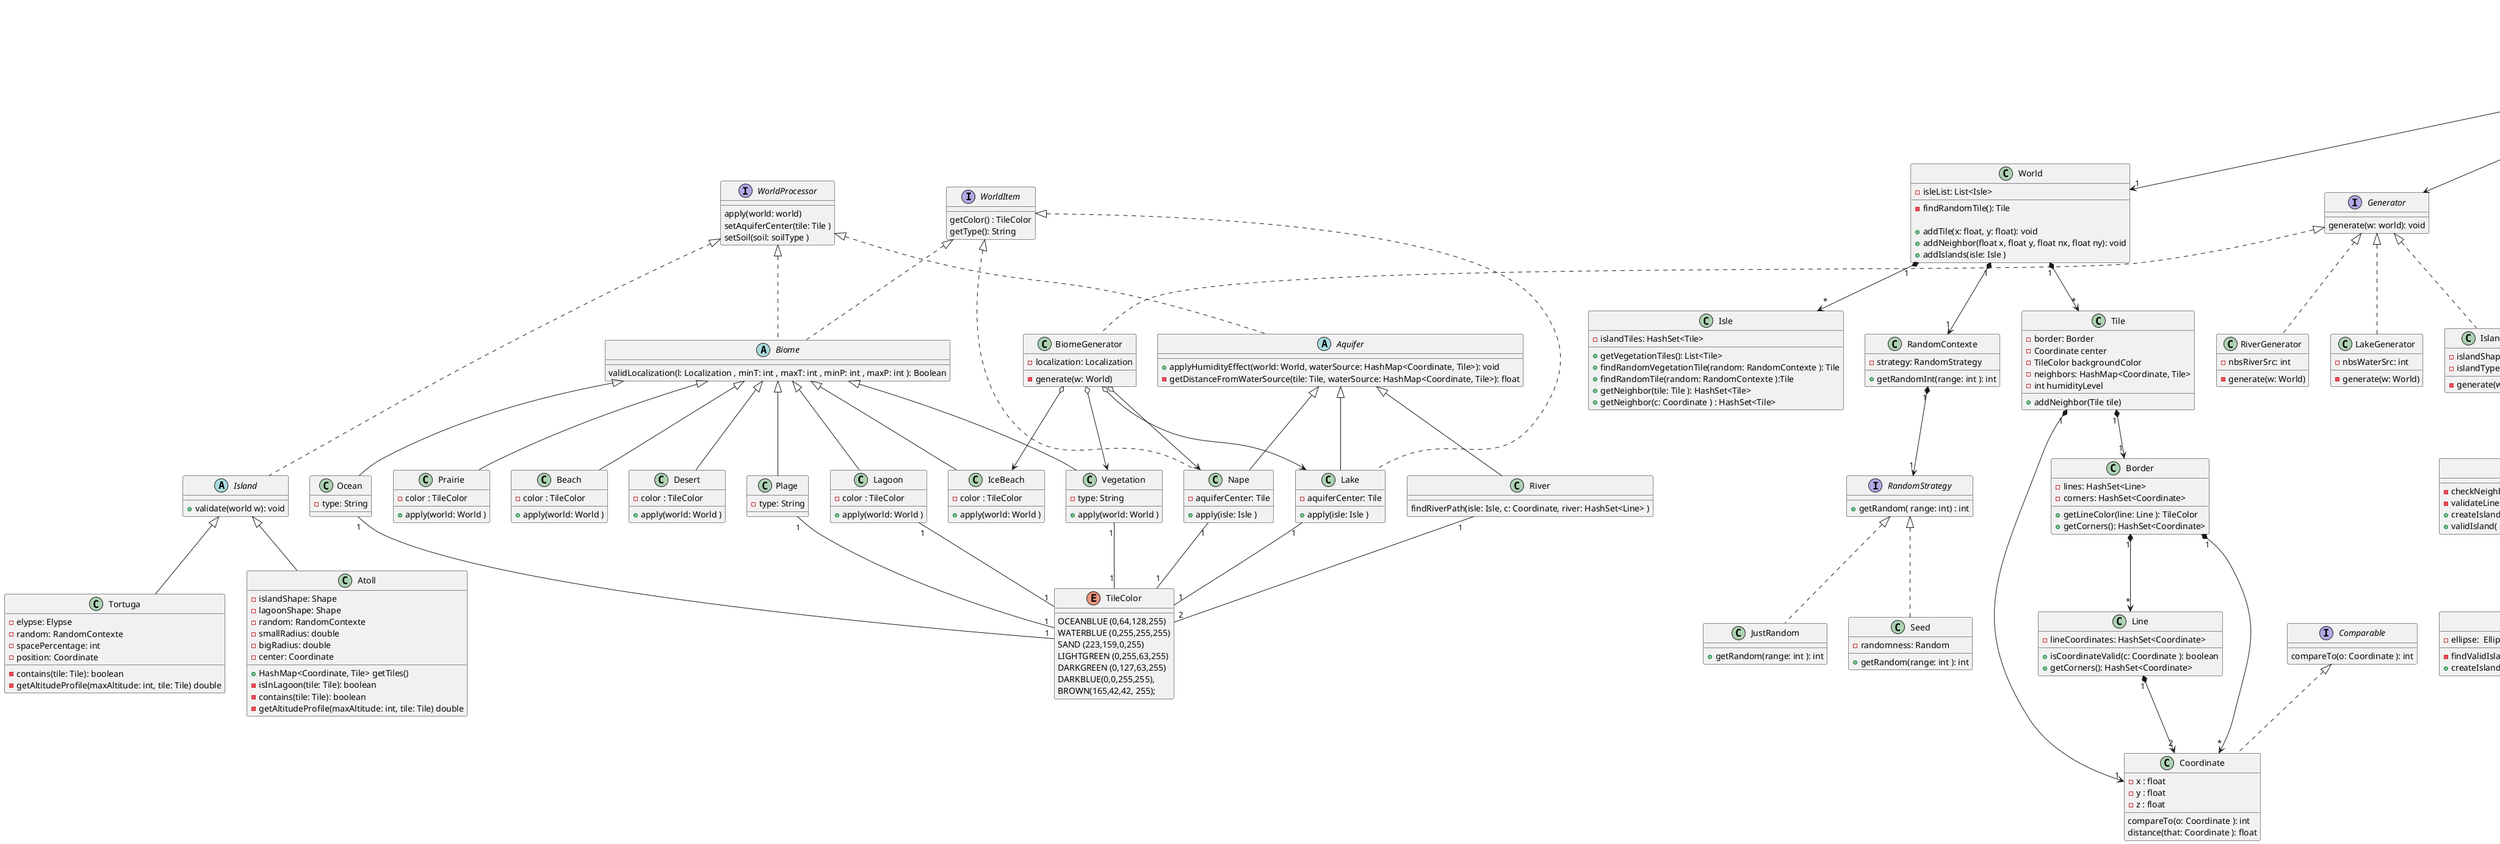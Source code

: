 @startuml

class WorldGenerator {
    - world : World
    - mode : Mode
    - localization : Localization
    - fileName : String
    - generateWorld(world: World )
    + createWorld()
    + getWorldTileColor(coordinate: Coordinate ) : String
    + getPointColor( coordinate: Coordinate) : String
}

class Line {
    - lineCoordinates: HashSet<Coordinate>
    + isCoordinateValid(c: Coordinate ): boolean
    + getCorners(): HashSet<Coordinate>

}

class Coordinate {
    - x : float
    - y : float
    - z : float
    compareTo(o: Coordinate ): int
    distance(that: Coordinate ): float
}


Interface Shape{
    isInShape(c: Coordinate): boolean
}

class Ellipse{
    - ellipseCenter: Coordinate
    - angle: int
    + isInShape(c: Coordinate): boolean
}

class Circle {
    - center: Coordinate
    - calculateRadiuses(random: RandomContexte )
    + isInShape(c: Coordinate): boolean
}

class Circle implements Shape
class Ellipse implements Shape



Interface Comparable{
    compareTo(o: Coordinate ): int
}

class Coordinate implements Comparable

class Isle {
    - islandTiles: HashSet<Tile>
    + getVegetationTiles(): List<Tile>
    + findRandomVegetationTile(random: RandomContexte ): Tile
    + findRandomTile(random: RandomContexte ):Tile
    + getNeighbor(tile: Tile ): HashSet<Tile>
    + getNeighbor(c: Coordinate ) : HashSet<Tile>
}

interface RandomStrategy{
   + getRandom( range: int) : int
}

class JustRandom {
   + getRandom(range: int ): int
}

class RandomContexte{
    - strategy: RandomStrategy
    + getRandomInt(range: int ): int
}

class Seed {
    - randomness: Random
    + getRandom(range: int ): int
}

class Seed implements RandomStrategy
class JustRandom implements RandomStrategy



class MeshReader{
    + readFile()
    - readMetadata(m: Structs.Mesh , key: String ):String
}

interface Reader{
    readFile()
}

interface Writer{
    generateEndMesh()
}

class MeshWriter{
    - c: WorldGenerator
    - mesh: Structs.Mesh
    - outFileName: String
    - syncMeshBuilderWithMap(): Structs.Mesh
    - setPointColor(builder: Structs.Mesh.Builder )
    - setPolygonColor( builder: Structs.Mesh.Builder)
    - setSegmentColor(builder: Structs.Mesh.Builder )
    + generateEndMesh()

}

class MeshWriter implements Writer
class MeshReader implements Reader

class UserArgs{
    - inputFile : String
    - outputFile: String
    - configure(args: String[] ): CommandLine
    - setPois(pois: String[] )
}


class Border{
    - lines: HashSet<Line>
    - corners: HashSet<Coordinate>
    + getLineColor(line: Line ): TileColor
    + getCorners(): HashSet<Coordinate>
}


class World {
    - isleList: List<Isle>
    - findRandomTile(): Tile

    + addTile(x: float, y: float): void
    + addNeighbor(float x, float y, float nx, float ny): void
    + addIslands(isle: Isle )
}


class RandomContexte

Interface WorldProcessor {
    apply(world: world)
    setAquiferCenter(tile: Tile )
    setSoil(soil: soilType )
}

''' Generator '''
Interface Generator {
    generate(w: world): void
}

Class BiomeGenerator{
    - localization: Localization
    - generate(w: World)
}

Class RiverGenerator {
    - nbsRiverSrc: int
    - generate(w: World)
}

Class LakeGenerator {
    - nbsWaterSrc: int
    - generate(w: World)
}

Class IslandGenerator {
    - islandShape: IslandShape
    - islandType: String
    - generate(w: World)
}

class BiomeGenerator implements Generator
class IslandGenerator implements Generator
class RiverGenerator implements Generator
class LakeGenerator implements Generator



''' Island '''
Abstract Island {
    + validate(world w): void
}

class Atoll {
    - islandShape: Shape
    - lagoonShape: Shape
    - random: RandomContexte
    - smallRadius: double
    - bigRadius: double
    - center: Coordinate
    + HashMap<Coordinate, Tile> getTiles()
    - isInLagoon(tile: Tile): boolean
    - contains(tile: Tile): boolean
    - getAltitudeProfile(maxAltitude: int, tile: Tile) double
}

Class Tortuga{
    - elypse: Elypse
    - random: RandomContexte
    - spacePercentage: int
    - position: Coordinate
    - contains(tile: Tile): boolean
    - getAltitudeProfile(maxAltitude: int, tile: Tile) double
}

Atoll -up-|> Island
Tortuga -up-|> Island



''' Aquifer '''
Abstract Aquifer {
        + applyHumidityEffect(world: World, waterSource: HashMap<Coordinate, Tile>): void
        - getDistanceFromWaterSource(tile: Tile, waterSource: HashMap<Coordinate, Tile>): float
}

class Lake{
    - aquiferCenter: Tile
    +  apply(isle: Isle )
}

class Nape{
    - aquiferCenter: Tile
    +  apply(isle: Isle )
}

class River{
    findRiverPath(isle: Isle, c: Coordinate, river: HashSet<Line> )
}

class Lake extends Aquifer
class Nape extends Aquifer
class River extends Aquifer

''' Biome '''

Abstract Biome {
    validLocalization(l: Localization , minT: int , maxT: int , minP: int , maxP: int ): Boolean
}


class Ocean{
    - type: String
}

class Plage{
    - type: String
}

class Vegetation{

    - type: String
    + apply(world: World )
}

class Beach{
    - color : TileColor
    + apply(world: World )
}

class Desert{
    - color : TileColor
    + apply(world: World )
}

class IceBeach{
    - color : TileColor
    + apply(world: World )
}

class Lagoon{
    - color : TileColor
    + apply(world: World )
}

class Prairie{
    - color : TileColor
    + apply(world: World )
}

class Beach extends Biome
class Desert extends Biome
class IceBeach extends Biome
class Lagoon extends Biome
class Prairie extends Biome




interface WorldItem{
    getColor() : TileColor
    getType(): String
}

class Lake implements WorldItem
class Nape implements WorldItem
Abstract Biome implements WorldItem

Vegetation -up-|> Biome

Ocean -up-|> Biome
Plage -up-|> Biome

''' Mode '''

Abstract Mode {

    + modes: Modes
    + abstract getColor(): String
    + applyFactor(c: int, factor: int): int
}

Mode "1" *--> "1" Modes



enum Modes{

    Altitude
    Humidity
    Normal
    Ressources

}



Altitude -up-|> Mode
Humidity -up-|> Mode
Normal -up-|> Mode

''' world component '''

Class Tile{
    - border: Border
    - Coordinate center
    - TileColor backgroundColor
    - neighbors: HashMap<Coordinate, Tile>
    - int humidityLevel
    + addNeighbor(Tile tile)
}



Tile "1" *--> "1" Border
Tile "1" *--> "1" Coordinate


Border "1" *--> "*" Line
Border "1" *--> "*" Coordinate

Line "1" *--> "2" Coordinate
''' Enum '''

Enum TileColor{
    OCEANBLUE (0,64,128,255)
    WATERBLUE (0,255,255,255)
    SAND (223,159,0,255)
    LIGHTGREEN (0,255,63,255)
    DARKGREEN (0,127,63,255)
    DARKBLUE(0,0,255,255),
    BROWN(165,42,42, 255);
}

Enum soilType {
    DRY ("dry", 100),
    REGULAR ("regular",200),
    WET ("wet", 400);
}



World "1" *--> "*" Tile
World "1" *--> "1" RandomContexte
World "1" *--> "*" Isle

RandomContexte "1" *--> "1" RandomStrategy




Biome .up.|> WorldProcessor
Aquifer .up.|> WorldProcessor
Island ..up.|> WorldProcessor


Lake "1" -- "1" TileColor
Nape "1" -- "1" TileColor
River "1" -- "2" TileColor

Plage "1" -- "1" TileColor
Ocean "1" -- "1" TileColor
Vegetation "1" -- "1" TileColor
Lagoon "1" -- "1" TileColor

''' Island shape'''

abstract class IslandShape{
    - checkNeighbor(w: World , t: Tile ): boolean
    - validateLines(t: Tile, h: int , w: int ):  boolean
    + createIsland(w: World , r: RandomContexte, maxAlt: int , diameter: int ) : boolean
    + validIsland( islandTiles: HashSet<Tile>, h: int , w: int , w: World ) : boolean
}

abstract class Island{

}

class CircularIsland{
    - circle : Circle
    - findValidIsland(w: World, r: RandomContexte , diameter: int ) : HashSet<Tile>
    + createIsland(w: World , r: RandomContexte, maxAlt: int , diameter: int ) : boolean
}

class EllipticIsland{
    - ellipse:  Ellipse
    - findValidIsland(w: World, r: RandomContexte , diameter: int ) : HashSet<Tile>
    + createIsland(w: World , r: RandomContexte, maxAlt: int , diameter: int ) : boolean
}

class EllipticIsland extends IslandShape
class CircularIsland extends IslandShape


EllipticIsland "1" *--> "1" Ellipse
CircularIsland "1" *--> "1" Circle
IslandGenerator "1" *--> "1" IslandShape


''' world generator composes of '''
WorldGenerator "1" *--> "1" Mode
WorldGenerator "1" *--> "1" World
WorldGenerator "1" *--> "*" UserArgs
WorldGenerator o--> Generator
WorldGenerator o--> Reader
WorldGenerator o--> Writer
WorldGenerator o--> soilType

''' biome generator delegates services to lake, nape, ocean '''

BiomeGenerator o--> Nape
BiomeGenerator o--> Lake
BiomeGenerator o--> Vegetation
BiomeGenerator o--> IceBeach



@enduml